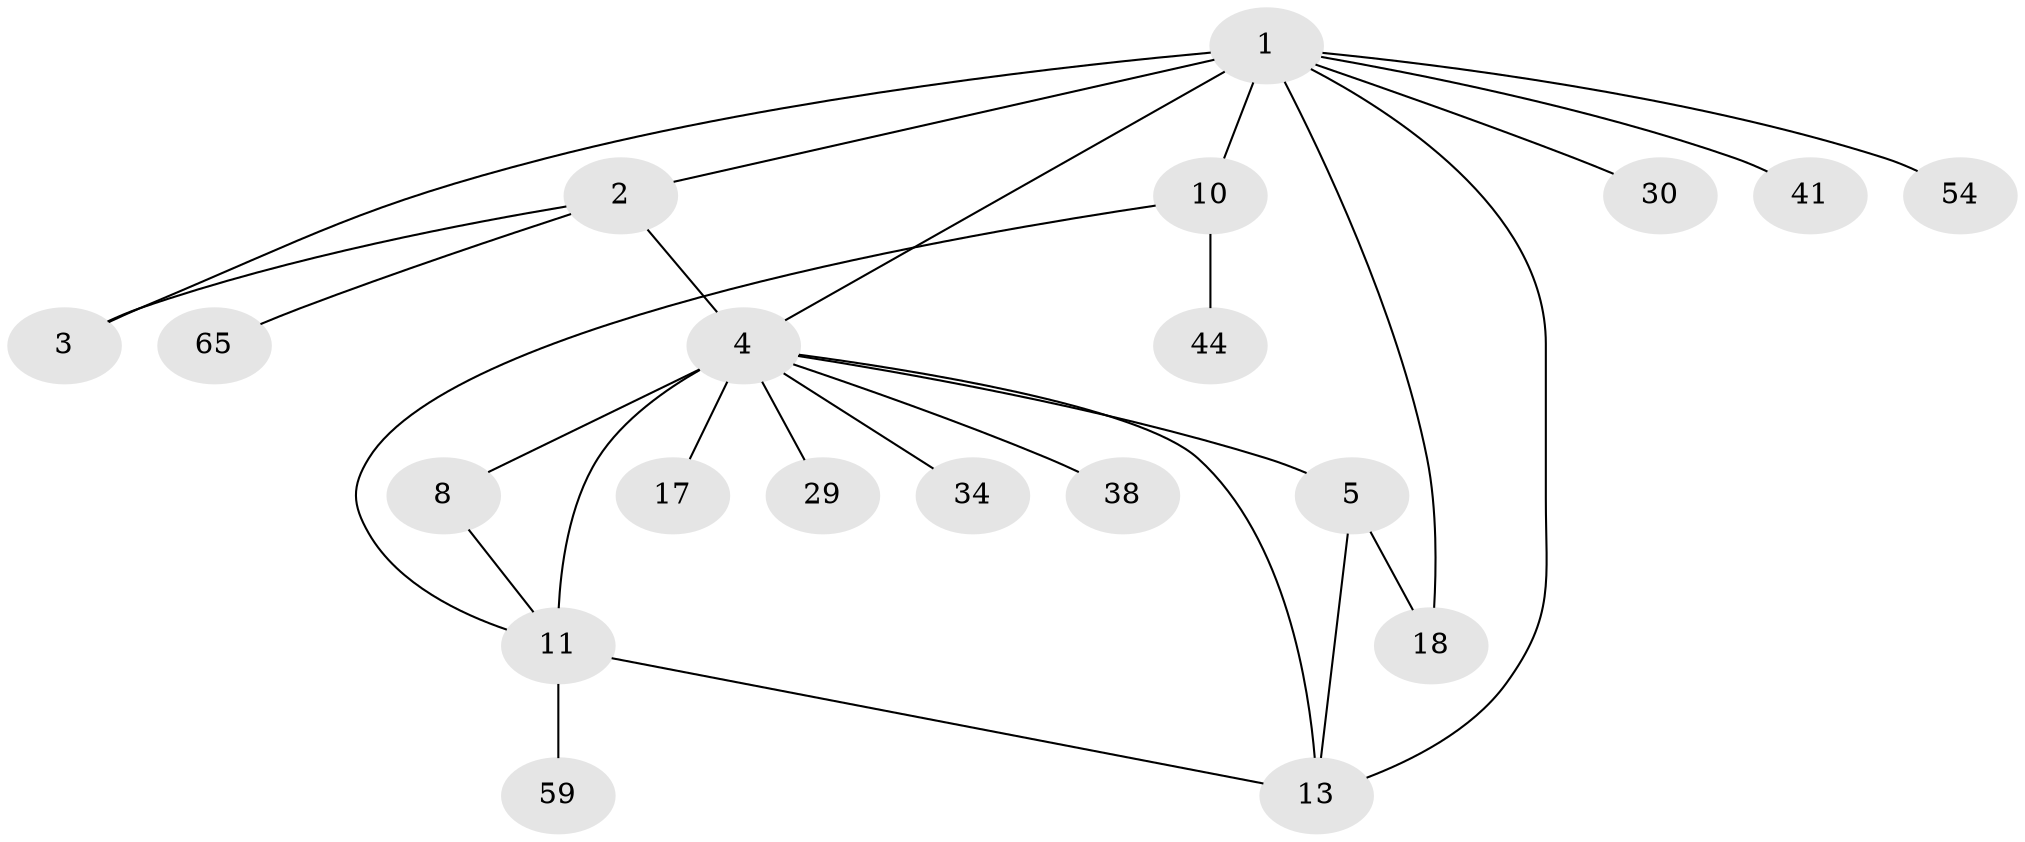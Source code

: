 // original degree distribution, {12: 0.014492753623188406, 4: 0.028985507246376812, 3: 0.057971014492753624, 6: 0.028985507246376812, 5: 0.057971014492753624, 13: 0.014492753623188406, 7: 0.028985507246376812, 8: 0.014492753623188406, 2: 0.21739130434782608, 1: 0.5217391304347826, 9: 0.014492753623188406}
// Generated by graph-tools (version 1.1) at 2025/19/03/04/25 18:19:37]
// undirected, 20 vertices, 27 edges
graph export_dot {
graph [start="1"]
  node [color=gray90,style=filled];
  1;
  2;
  3 [super="+61"];
  4 [super="+31+6+7"];
  5 [super="+40"];
  8 [super="+62"];
  10 [super="+23+20+64+68"];
  11 [super="+39+16+22+12+36"];
  13 [super="+35+45+14+28+15"];
  17 [super="+63"];
  18 [super="+33+69+27+25"];
  29;
  30;
  34;
  38;
  41 [super="+49"];
  44;
  54;
  59;
  65;
  1 -- 2;
  1 -- 3;
  1 -- 10 [weight=2];
  1 -- 18;
  1 -- 30;
  1 -- 41;
  1 -- 54;
  1 -- 13 [weight=2];
  1 -- 4 [weight=2];
  2 -- 3;
  2 -- 4;
  2 -- 65;
  4 -- 5 [weight=2];
  4 -- 11 [weight=4];
  4 -- 17;
  4 -- 34;
  4 -- 29;
  4 -- 38;
  4 -- 8 [weight=2];
  4 -- 13;
  5 -- 18;
  5 -- 13;
  8 -- 11;
  10 -- 11 [weight=2];
  10 -- 44;
  11 -- 59;
  11 -- 13;
}
